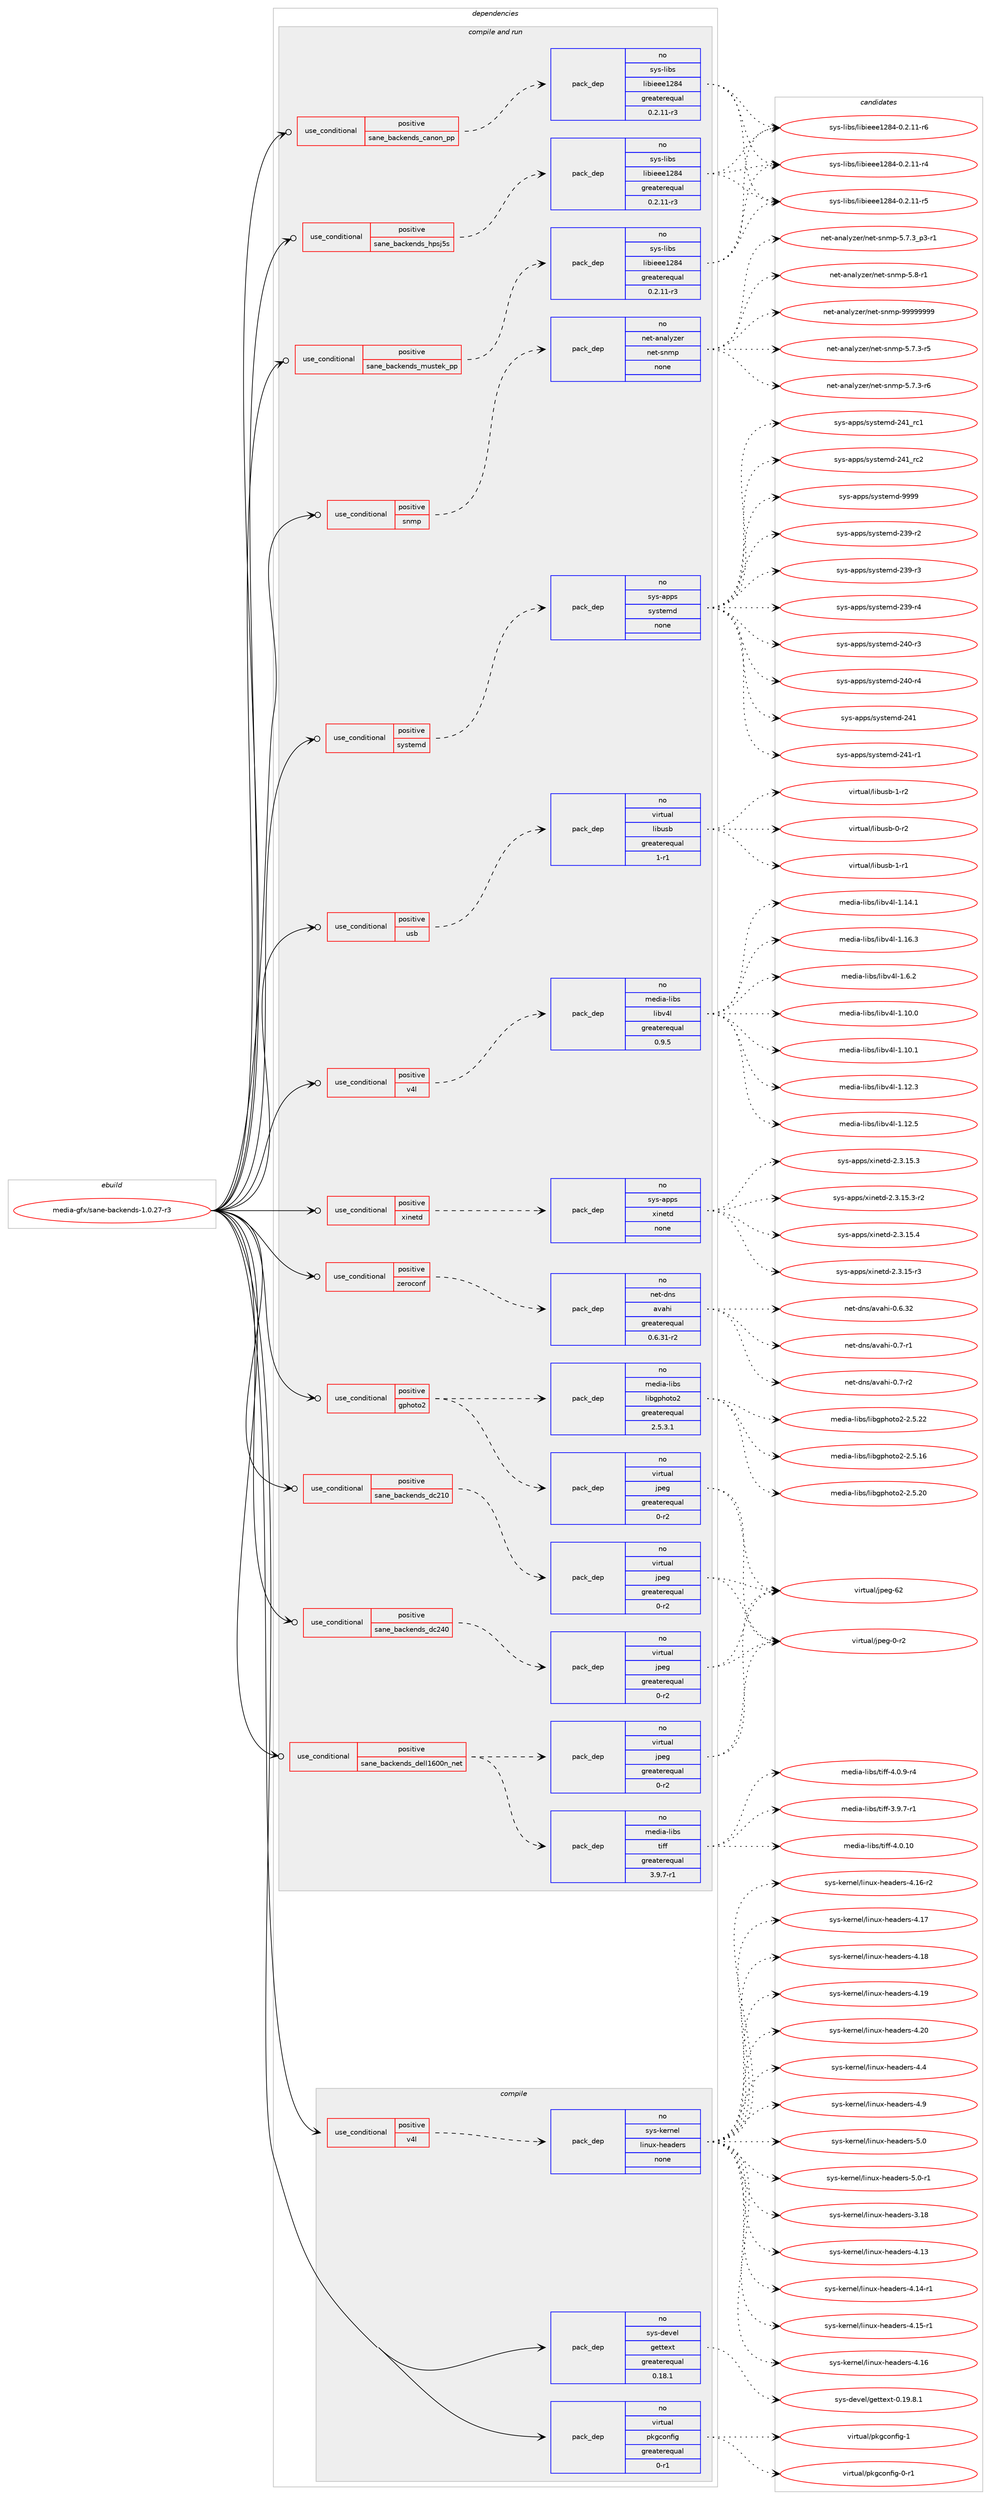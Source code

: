 digraph prolog {

# *************
# Graph options
# *************

newrank=true;
concentrate=true;
compound=true;
graph [rankdir=LR,fontname=Helvetica,fontsize=10,ranksep=1.5];#, ranksep=2.5, nodesep=0.2];
edge  [arrowhead=vee];
node  [fontname=Helvetica,fontsize=10];

# **********
# The ebuild
# **********

subgraph cluster_leftcol {
color=gray;
rank=same;
label=<<i>ebuild</i>>;
id [label="media-gfx/sane-backends-1.0.27-r3", color=red, width=4, href="../media-gfx/sane-backends-1.0.27-r3.svg"];
}

# ****************
# The dependencies
# ****************

subgraph cluster_midcol {
color=gray;
label=<<i>dependencies</i>>;
subgraph cluster_compile {
fillcolor="#eeeeee";
style=filled;
label=<<i>compile</i>>;
subgraph cond433280 {
dependency1607572 [label=<<TABLE BORDER="0" CELLBORDER="1" CELLSPACING="0" CELLPADDING="4"><TR><TD ROWSPAN="3" CELLPADDING="10">use_conditional</TD></TR><TR><TD>positive</TD></TR><TR><TD>v4l</TD></TR></TABLE>>, shape=none, color=red];
subgraph pack1148666 {
dependency1607573 [label=<<TABLE BORDER="0" CELLBORDER="1" CELLSPACING="0" CELLPADDING="4" WIDTH="220"><TR><TD ROWSPAN="6" CELLPADDING="30">pack_dep</TD></TR><TR><TD WIDTH="110">no</TD></TR><TR><TD>sys-kernel</TD></TR><TR><TD>linux-headers</TD></TR><TR><TD>none</TD></TR><TR><TD></TD></TR></TABLE>>, shape=none, color=blue];
}
dependency1607572:e -> dependency1607573:w [weight=20,style="dashed",arrowhead="vee"];
}
id:e -> dependency1607572:w [weight=20,style="solid",arrowhead="vee"];
subgraph pack1148667 {
dependency1607574 [label=<<TABLE BORDER="0" CELLBORDER="1" CELLSPACING="0" CELLPADDING="4" WIDTH="220"><TR><TD ROWSPAN="6" CELLPADDING="30">pack_dep</TD></TR><TR><TD WIDTH="110">no</TD></TR><TR><TD>sys-devel</TD></TR><TR><TD>gettext</TD></TR><TR><TD>greaterequal</TD></TR><TR><TD>0.18.1</TD></TR></TABLE>>, shape=none, color=blue];
}
id:e -> dependency1607574:w [weight=20,style="solid",arrowhead="vee"];
subgraph pack1148668 {
dependency1607575 [label=<<TABLE BORDER="0" CELLBORDER="1" CELLSPACING="0" CELLPADDING="4" WIDTH="220"><TR><TD ROWSPAN="6" CELLPADDING="30">pack_dep</TD></TR><TR><TD WIDTH="110">no</TD></TR><TR><TD>virtual</TD></TR><TR><TD>pkgconfig</TD></TR><TR><TD>greaterequal</TD></TR><TR><TD>0-r1</TD></TR></TABLE>>, shape=none, color=blue];
}
id:e -> dependency1607575:w [weight=20,style="solid",arrowhead="vee"];
}
subgraph cluster_compileandrun {
fillcolor="#eeeeee";
style=filled;
label=<<i>compile and run</i>>;
subgraph cond433281 {
dependency1607576 [label=<<TABLE BORDER="0" CELLBORDER="1" CELLSPACING="0" CELLPADDING="4"><TR><TD ROWSPAN="3" CELLPADDING="10">use_conditional</TD></TR><TR><TD>positive</TD></TR><TR><TD>gphoto2</TD></TR></TABLE>>, shape=none, color=red];
subgraph pack1148669 {
dependency1607577 [label=<<TABLE BORDER="0" CELLBORDER="1" CELLSPACING="0" CELLPADDING="4" WIDTH="220"><TR><TD ROWSPAN="6" CELLPADDING="30">pack_dep</TD></TR><TR><TD WIDTH="110">no</TD></TR><TR><TD>media-libs</TD></TR><TR><TD>libgphoto2</TD></TR><TR><TD>greaterequal</TD></TR><TR><TD>2.5.3.1</TD></TR></TABLE>>, shape=none, color=blue];
}
dependency1607576:e -> dependency1607577:w [weight=20,style="dashed",arrowhead="vee"];
subgraph pack1148670 {
dependency1607578 [label=<<TABLE BORDER="0" CELLBORDER="1" CELLSPACING="0" CELLPADDING="4" WIDTH="220"><TR><TD ROWSPAN="6" CELLPADDING="30">pack_dep</TD></TR><TR><TD WIDTH="110">no</TD></TR><TR><TD>virtual</TD></TR><TR><TD>jpeg</TD></TR><TR><TD>greaterequal</TD></TR><TR><TD>0-r2</TD></TR></TABLE>>, shape=none, color=blue];
}
dependency1607576:e -> dependency1607578:w [weight=20,style="dashed",arrowhead="vee"];
}
id:e -> dependency1607576:w [weight=20,style="solid",arrowhead="odotvee"];
subgraph cond433282 {
dependency1607579 [label=<<TABLE BORDER="0" CELLBORDER="1" CELLSPACING="0" CELLPADDING="4"><TR><TD ROWSPAN="3" CELLPADDING="10">use_conditional</TD></TR><TR><TD>positive</TD></TR><TR><TD>sane_backends_canon_pp</TD></TR></TABLE>>, shape=none, color=red];
subgraph pack1148671 {
dependency1607580 [label=<<TABLE BORDER="0" CELLBORDER="1" CELLSPACING="0" CELLPADDING="4" WIDTH="220"><TR><TD ROWSPAN="6" CELLPADDING="30">pack_dep</TD></TR><TR><TD WIDTH="110">no</TD></TR><TR><TD>sys-libs</TD></TR><TR><TD>libieee1284</TD></TR><TR><TD>greaterequal</TD></TR><TR><TD>0.2.11-r3</TD></TR></TABLE>>, shape=none, color=blue];
}
dependency1607579:e -> dependency1607580:w [weight=20,style="dashed",arrowhead="vee"];
}
id:e -> dependency1607579:w [weight=20,style="solid",arrowhead="odotvee"];
subgraph cond433283 {
dependency1607581 [label=<<TABLE BORDER="0" CELLBORDER="1" CELLSPACING="0" CELLPADDING="4"><TR><TD ROWSPAN="3" CELLPADDING="10">use_conditional</TD></TR><TR><TD>positive</TD></TR><TR><TD>sane_backends_dc210</TD></TR></TABLE>>, shape=none, color=red];
subgraph pack1148672 {
dependency1607582 [label=<<TABLE BORDER="0" CELLBORDER="1" CELLSPACING="0" CELLPADDING="4" WIDTH="220"><TR><TD ROWSPAN="6" CELLPADDING="30">pack_dep</TD></TR><TR><TD WIDTH="110">no</TD></TR><TR><TD>virtual</TD></TR><TR><TD>jpeg</TD></TR><TR><TD>greaterequal</TD></TR><TR><TD>0-r2</TD></TR></TABLE>>, shape=none, color=blue];
}
dependency1607581:e -> dependency1607582:w [weight=20,style="dashed",arrowhead="vee"];
}
id:e -> dependency1607581:w [weight=20,style="solid",arrowhead="odotvee"];
subgraph cond433284 {
dependency1607583 [label=<<TABLE BORDER="0" CELLBORDER="1" CELLSPACING="0" CELLPADDING="4"><TR><TD ROWSPAN="3" CELLPADDING="10">use_conditional</TD></TR><TR><TD>positive</TD></TR><TR><TD>sane_backends_dc240</TD></TR></TABLE>>, shape=none, color=red];
subgraph pack1148673 {
dependency1607584 [label=<<TABLE BORDER="0" CELLBORDER="1" CELLSPACING="0" CELLPADDING="4" WIDTH="220"><TR><TD ROWSPAN="6" CELLPADDING="30">pack_dep</TD></TR><TR><TD WIDTH="110">no</TD></TR><TR><TD>virtual</TD></TR><TR><TD>jpeg</TD></TR><TR><TD>greaterequal</TD></TR><TR><TD>0-r2</TD></TR></TABLE>>, shape=none, color=blue];
}
dependency1607583:e -> dependency1607584:w [weight=20,style="dashed",arrowhead="vee"];
}
id:e -> dependency1607583:w [weight=20,style="solid",arrowhead="odotvee"];
subgraph cond433285 {
dependency1607585 [label=<<TABLE BORDER="0" CELLBORDER="1" CELLSPACING="0" CELLPADDING="4"><TR><TD ROWSPAN="3" CELLPADDING="10">use_conditional</TD></TR><TR><TD>positive</TD></TR><TR><TD>sane_backends_dell1600n_net</TD></TR></TABLE>>, shape=none, color=red];
subgraph pack1148674 {
dependency1607586 [label=<<TABLE BORDER="0" CELLBORDER="1" CELLSPACING="0" CELLPADDING="4" WIDTH="220"><TR><TD ROWSPAN="6" CELLPADDING="30">pack_dep</TD></TR><TR><TD WIDTH="110">no</TD></TR><TR><TD>virtual</TD></TR><TR><TD>jpeg</TD></TR><TR><TD>greaterequal</TD></TR><TR><TD>0-r2</TD></TR></TABLE>>, shape=none, color=blue];
}
dependency1607585:e -> dependency1607586:w [weight=20,style="dashed",arrowhead="vee"];
subgraph pack1148675 {
dependency1607587 [label=<<TABLE BORDER="0" CELLBORDER="1" CELLSPACING="0" CELLPADDING="4" WIDTH="220"><TR><TD ROWSPAN="6" CELLPADDING="30">pack_dep</TD></TR><TR><TD WIDTH="110">no</TD></TR><TR><TD>media-libs</TD></TR><TR><TD>tiff</TD></TR><TR><TD>greaterequal</TD></TR><TR><TD>3.9.7-r1</TD></TR></TABLE>>, shape=none, color=blue];
}
dependency1607585:e -> dependency1607587:w [weight=20,style="dashed",arrowhead="vee"];
}
id:e -> dependency1607585:w [weight=20,style="solid",arrowhead="odotvee"];
subgraph cond433286 {
dependency1607588 [label=<<TABLE BORDER="0" CELLBORDER="1" CELLSPACING="0" CELLPADDING="4"><TR><TD ROWSPAN="3" CELLPADDING="10">use_conditional</TD></TR><TR><TD>positive</TD></TR><TR><TD>sane_backends_hpsj5s</TD></TR></TABLE>>, shape=none, color=red];
subgraph pack1148676 {
dependency1607589 [label=<<TABLE BORDER="0" CELLBORDER="1" CELLSPACING="0" CELLPADDING="4" WIDTH="220"><TR><TD ROWSPAN="6" CELLPADDING="30">pack_dep</TD></TR><TR><TD WIDTH="110">no</TD></TR><TR><TD>sys-libs</TD></TR><TR><TD>libieee1284</TD></TR><TR><TD>greaterequal</TD></TR><TR><TD>0.2.11-r3</TD></TR></TABLE>>, shape=none, color=blue];
}
dependency1607588:e -> dependency1607589:w [weight=20,style="dashed",arrowhead="vee"];
}
id:e -> dependency1607588:w [weight=20,style="solid",arrowhead="odotvee"];
subgraph cond433287 {
dependency1607590 [label=<<TABLE BORDER="0" CELLBORDER="1" CELLSPACING="0" CELLPADDING="4"><TR><TD ROWSPAN="3" CELLPADDING="10">use_conditional</TD></TR><TR><TD>positive</TD></TR><TR><TD>sane_backends_mustek_pp</TD></TR></TABLE>>, shape=none, color=red];
subgraph pack1148677 {
dependency1607591 [label=<<TABLE BORDER="0" CELLBORDER="1" CELLSPACING="0" CELLPADDING="4" WIDTH="220"><TR><TD ROWSPAN="6" CELLPADDING="30">pack_dep</TD></TR><TR><TD WIDTH="110">no</TD></TR><TR><TD>sys-libs</TD></TR><TR><TD>libieee1284</TD></TR><TR><TD>greaterequal</TD></TR><TR><TD>0.2.11-r3</TD></TR></TABLE>>, shape=none, color=blue];
}
dependency1607590:e -> dependency1607591:w [weight=20,style="dashed",arrowhead="vee"];
}
id:e -> dependency1607590:w [weight=20,style="solid",arrowhead="odotvee"];
subgraph cond433288 {
dependency1607592 [label=<<TABLE BORDER="0" CELLBORDER="1" CELLSPACING="0" CELLPADDING="4"><TR><TD ROWSPAN="3" CELLPADDING="10">use_conditional</TD></TR><TR><TD>positive</TD></TR><TR><TD>snmp</TD></TR></TABLE>>, shape=none, color=red];
subgraph pack1148678 {
dependency1607593 [label=<<TABLE BORDER="0" CELLBORDER="1" CELLSPACING="0" CELLPADDING="4" WIDTH="220"><TR><TD ROWSPAN="6" CELLPADDING="30">pack_dep</TD></TR><TR><TD WIDTH="110">no</TD></TR><TR><TD>net-analyzer</TD></TR><TR><TD>net-snmp</TD></TR><TR><TD>none</TD></TR><TR><TD></TD></TR></TABLE>>, shape=none, color=blue];
}
dependency1607592:e -> dependency1607593:w [weight=20,style="dashed",arrowhead="vee"];
}
id:e -> dependency1607592:w [weight=20,style="solid",arrowhead="odotvee"];
subgraph cond433289 {
dependency1607594 [label=<<TABLE BORDER="0" CELLBORDER="1" CELLSPACING="0" CELLPADDING="4"><TR><TD ROWSPAN="3" CELLPADDING="10">use_conditional</TD></TR><TR><TD>positive</TD></TR><TR><TD>systemd</TD></TR></TABLE>>, shape=none, color=red];
subgraph pack1148679 {
dependency1607595 [label=<<TABLE BORDER="0" CELLBORDER="1" CELLSPACING="0" CELLPADDING="4" WIDTH="220"><TR><TD ROWSPAN="6" CELLPADDING="30">pack_dep</TD></TR><TR><TD WIDTH="110">no</TD></TR><TR><TD>sys-apps</TD></TR><TR><TD>systemd</TD></TR><TR><TD>none</TD></TR><TR><TD></TD></TR></TABLE>>, shape=none, color=blue];
}
dependency1607594:e -> dependency1607595:w [weight=20,style="dashed",arrowhead="vee"];
}
id:e -> dependency1607594:w [weight=20,style="solid",arrowhead="odotvee"];
subgraph cond433290 {
dependency1607596 [label=<<TABLE BORDER="0" CELLBORDER="1" CELLSPACING="0" CELLPADDING="4"><TR><TD ROWSPAN="3" CELLPADDING="10">use_conditional</TD></TR><TR><TD>positive</TD></TR><TR><TD>usb</TD></TR></TABLE>>, shape=none, color=red];
subgraph pack1148680 {
dependency1607597 [label=<<TABLE BORDER="0" CELLBORDER="1" CELLSPACING="0" CELLPADDING="4" WIDTH="220"><TR><TD ROWSPAN="6" CELLPADDING="30">pack_dep</TD></TR><TR><TD WIDTH="110">no</TD></TR><TR><TD>virtual</TD></TR><TR><TD>libusb</TD></TR><TR><TD>greaterequal</TD></TR><TR><TD>1-r1</TD></TR></TABLE>>, shape=none, color=blue];
}
dependency1607596:e -> dependency1607597:w [weight=20,style="dashed",arrowhead="vee"];
}
id:e -> dependency1607596:w [weight=20,style="solid",arrowhead="odotvee"];
subgraph cond433291 {
dependency1607598 [label=<<TABLE BORDER="0" CELLBORDER="1" CELLSPACING="0" CELLPADDING="4"><TR><TD ROWSPAN="3" CELLPADDING="10">use_conditional</TD></TR><TR><TD>positive</TD></TR><TR><TD>v4l</TD></TR></TABLE>>, shape=none, color=red];
subgraph pack1148681 {
dependency1607599 [label=<<TABLE BORDER="0" CELLBORDER="1" CELLSPACING="0" CELLPADDING="4" WIDTH="220"><TR><TD ROWSPAN="6" CELLPADDING="30">pack_dep</TD></TR><TR><TD WIDTH="110">no</TD></TR><TR><TD>media-libs</TD></TR><TR><TD>libv4l</TD></TR><TR><TD>greaterequal</TD></TR><TR><TD>0.9.5</TD></TR></TABLE>>, shape=none, color=blue];
}
dependency1607598:e -> dependency1607599:w [weight=20,style="dashed",arrowhead="vee"];
}
id:e -> dependency1607598:w [weight=20,style="solid",arrowhead="odotvee"];
subgraph cond433292 {
dependency1607600 [label=<<TABLE BORDER="0" CELLBORDER="1" CELLSPACING="0" CELLPADDING="4"><TR><TD ROWSPAN="3" CELLPADDING="10">use_conditional</TD></TR><TR><TD>positive</TD></TR><TR><TD>xinetd</TD></TR></TABLE>>, shape=none, color=red];
subgraph pack1148682 {
dependency1607601 [label=<<TABLE BORDER="0" CELLBORDER="1" CELLSPACING="0" CELLPADDING="4" WIDTH="220"><TR><TD ROWSPAN="6" CELLPADDING="30">pack_dep</TD></TR><TR><TD WIDTH="110">no</TD></TR><TR><TD>sys-apps</TD></TR><TR><TD>xinetd</TD></TR><TR><TD>none</TD></TR><TR><TD></TD></TR></TABLE>>, shape=none, color=blue];
}
dependency1607600:e -> dependency1607601:w [weight=20,style="dashed",arrowhead="vee"];
}
id:e -> dependency1607600:w [weight=20,style="solid",arrowhead="odotvee"];
subgraph cond433293 {
dependency1607602 [label=<<TABLE BORDER="0" CELLBORDER="1" CELLSPACING="0" CELLPADDING="4"><TR><TD ROWSPAN="3" CELLPADDING="10">use_conditional</TD></TR><TR><TD>positive</TD></TR><TR><TD>zeroconf</TD></TR></TABLE>>, shape=none, color=red];
subgraph pack1148683 {
dependency1607603 [label=<<TABLE BORDER="0" CELLBORDER="1" CELLSPACING="0" CELLPADDING="4" WIDTH="220"><TR><TD ROWSPAN="6" CELLPADDING="30">pack_dep</TD></TR><TR><TD WIDTH="110">no</TD></TR><TR><TD>net-dns</TD></TR><TR><TD>avahi</TD></TR><TR><TD>greaterequal</TD></TR><TR><TD>0.6.31-r2</TD></TR></TABLE>>, shape=none, color=blue];
}
dependency1607602:e -> dependency1607603:w [weight=20,style="dashed",arrowhead="vee"];
}
id:e -> dependency1607602:w [weight=20,style="solid",arrowhead="odotvee"];
}
subgraph cluster_run {
fillcolor="#eeeeee";
style=filled;
label=<<i>run</i>>;
}
}

# **************
# The candidates
# **************

subgraph cluster_choices {
rank=same;
color=gray;
label=<<i>candidates</i>>;

subgraph choice1148666 {
color=black;
nodesep=1;
choice115121115451071011141101011084710810511011712045104101971001011141154551464956 [label="sys-kernel/linux-headers-3.18", color=red, width=4,href="../sys-kernel/linux-headers-3.18.svg"];
choice115121115451071011141101011084710810511011712045104101971001011141154552464951 [label="sys-kernel/linux-headers-4.13", color=red, width=4,href="../sys-kernel/linux-headers-4.13.svg"];
choice1151211154510710111411010110847108105110117120451041019710010111411545524649524511449 [label="sys-kernel/linux-headers-4.14-r1", color=red, width=4,href="../sys-kernel/linux-headers-4.14-r1.svg"];
choice1151211154510710111411010110847108105110117120451041019710010111411545524649534511449 [label="sys-kernel/linux-headers-4.15-r1", color=red, width=4,href="../sys-kernel/linux-headers-4.15-r1.svg"];
choice115121115451071011141101011084710810511011712045104101971001011141154552464954 [label="sys-kernel/linux-headers-4.16", color=red, width=4,href="../sys-kernel/linux-headers-4.16.svg"];
choice1151211154510710111411010110847108105110117120451041019710010111411545524649544511450 [label="sys-kernel/linux-headers-4.16-r2", color=red, width=4,href="../sys-kernel/linux-headers-4.16-r2.svg"];
choice115121115451071011141101011084710810511011712045104101971001011141154552464955 [label="sys-kernel/linux-headers-4.17", color=red, width=4,href="../sys-kernel/linux-headers-4.17.svg"];
choice115121115451071011141101011084710810511011712045104101971001011141154552464956 [label="sys-kernel/linux-headers-4.18", color=red, width=4,href="../sys-kernel/linux-headers-4.18.svg"];
choice115121115451071011141101011084710810511011712045104101971001011141154552464957 [label="sys-kernel/linux-headers-4.19", color=red, width=4,href="../sys-kernel/linux-headers-4.19.svg"];
choice115121115451071011141101011084710810511011712045104101971001011141154552465048 [label="sys-kernel/linux-headers-4.20", color=red, width=4,href="../sys-kernel/linux-headers-4.20.svg"];
choice1151211154510710111411010110847108105110117120451041019710010111411545524652 [label="sys-kernel/linux-headers-4.4", color=red, width=4,href="../sys-kernel/linux-headers-4.4.svg"];
choice1151211154510710111411010110847108105110117120451041019710010111411545524657 [label="sys-kernel/linux-headers-4.9", color=red, width=4,href="../sys-kernel/linux-headers-4.9.svg"];
choice1151211154510710111411010110847108105110117120451041019710010111411545534648 [label="sys-kernel/linux-headers-5.0", color=red, width=4,href="../sys-kernel/linux-headers-5.0.svg"];
choice11512111545107101114110101108471081051101171204510410197100101114115455346484511449 [label="sys-kernel/linux-headers-5.0-r1", color=red, width=4,href="../sys-kernel/linux-headers-5.0-r1.svg"];
dependency1607573:e -> choice115121115451071011141101011084710810511011712045104101971001011141154551464956:w [style=dotted,weight="100"];
dependency1607573:e -> choice115121115451071011141101011084710810511011712045104101971001011141154552464951:w [style=dotted,weight="100"];
dependency1607573:e -> choice1151211154510710111411010110847108105110117120451041019710010111411545524649524511449:w [style=dotted,weight="100"];
dependency1607573:e -> choice1151211154510710111411010110847108105110117120451041019710010111411545524649534511449:w [style=dotted,weight="100"];
dependency1607573:e -> choice115121115451071011141101011084710810511011712045104101971001011141154552464954:w [style=dotted,weight="100"];
dependency1607573:e -> choice1151211154510710111411010110847108105110117120451041019710010111411545524649544511450:w [style=dotted,weight="100"];
dependency1607573:e -> choice115121115451071011141101011084710810511011712045104101971001011141154552464955:w [style=dotted,weight="100"];
dependency1607573:e -> choice115121115451071011141101011084710810511011712045104101971001011141154552464956:w [style=dotted,weight="100"];
dependency1607573:e -> choice115121115451071011141101011084710810511011712045104101971001011141154552464957:w [style=dotted,weight="100"];
dependency1607573:e -> choice115121115451071011141101011084710810511011712045104101971001011141154552465048:w [style=dotted,weight="100"];
dependency1607573:e -> choice1151211154510710111411010110847108105110117120451041019710010111411545524652:w [style=dotted,weight="100"];
dependency1607573:e -> choice1151211154510710111411010110847108105110117120451041019710010111411545524657:w [style=dotted,weight="100"];
dependency1607573:e -> choice1151211154510710111411010110847108105110117120451041019710010111411545534648:w [style=dotted,weight="100"];
dependency1607573:e -> choice11512111545107101114110101108471081051101171204510410197100101114115455346484511449:w [style=dotted,weight="100"];
}
subgraph choice1148667 {
color=black;
nodesep=1;
choice1151211154510010111810110847103101116116101120116454846495746564649 [label="sys-devel/gettext-0.19.8.1", color=red, width=4,href="../sys-devel/gettext-0.19.8.1.svg"];
dependency1607574:e -> choice1151211154510010111810110847103101116116101120116454846495746564649:w [style=dotted,weight="100"];
}
subgraph choice1148668 {
color=black;
nodesep=1;
choice11810511411611797108471121071039911111010210510345484511449 [label="virtual/pkgconfig-0-r1", color=red, width=4,href="../virtual/pkgconfig-0-r1.svg"];
choice1181051141161179710847112107103991111101021051034549 [label="virtual/pkgconfig-1", color=red, width=4,href="../virtual/pkgconfig-1.svg"];
dependency1607575:e -> choice11810511411611797108471121071039911111010210510345484511449:w [style=dotted,weight="100"];
dependency1607575:e -> choice1181051141161179710847112107103991111101021051034549:w [style=dotted,weight="100"];
}
subgraph choice1148669 {
color=black;
nodesep=1;
choice10910110010597451081059811547108105981031121041111161115045504653464954 [label="media-libs/libgphoto2-2.5.16", color=red, width=4,href="../media-libs/libgphoto2-2.5.16.svg"];
choice10910110010597451081059811547108105981031121041111161115045504653465048 [label="media-libs/libgphoto2-2.5.20", color=red, width=4,href="../media-libs/libgphoto2-2.5.20.svg"];
choice10910110010597451081059811547108105981031121041111161115045504653465050 [label="media-libs/libgphoto2-2.5.22", color=red, width=4,href="../media-libs/libgphoto2-2.5.22.svg"];
dependency1607577:e -> choice10910110010597451081059811547108105981031121041111161115045504653464954:w [style=dotted,weight="100"];
dependency1607577:e -> choice10910110010597451081059811547108105981031121041111161115045504653465048:w [style=dotted,weight="100"];
dependency1607577:e -> choice10910110010597451081059811547108105981031121041111161115045504653465050:w [style=dotted,weight="100"];
}
subgraph choice1148670 {
color=black;
nodesep=1;
choice118105114116117971084710611210110345484511450 [label="virtual/jpeg-0-r2", color=red, width=4,href="../virtual/jpeg-0-r2.svg"];
choice1181051141161179710847106112101103455450 [label="virtual/jpeg-62", color=red, width=4,href="../virtual/jpeg-62.svg"];
dependency1607578:e -> choice118105114116117971084710611210110345484511450:w [style=dotted,weight="100"];
dependency1607578:e -> choice1181051141161179710847106112101103455450:w [style=dotted,weight="100"];
}
subgraph choice1148671 {
color=black;
nodesep=1;
choice1151211154510810598115471081059810510110110149505652454846504649494511452 [label="sys-libs/libieee1284-0.2.11-r4", color=red, width=4,href="../sys-libs/libieee1284-0.2.11-r4.svg"];
choice1151211154510810598115471081059810510110110149505652454846504649494511453 [label="sys-libs/libieee1284-0.2.11-r5", color=red, width=4,href="../sys-libs/libieee1284-0.2.11-r5.svg"];
choice1151211154510810598115471081059810510110110149505652454846504649494511454 [label="sys-libs/libieee1284-0.2.11-r6", color=red, width=4,href="../sys-libs/libieee1284-0.2.11-r6.svg"];
dependency1607580:e -> choice1151211154510810598115471081059810510110110149505652454846504649494511452:w [style=dotted,weight="100"];
dependency1607580:e -> choice1151211154510810598115471081059810510110110149505652454846504649494511453:w [style=dotted,weight="100"];
dependency1607580:e -> choice1151211154510810598115471081059810510110110149505652454846504649494511454:w [style=dotted,weight="100"];
}
subgraph choice1148672 {
color=black;
nodesep=1;
choice118105114116117971084710611210110345484511450 [label="virtual/jpeg-0-r2", color=red, width=4,href="../virtual/jpeg-0-r2.svg"];
choice1181051141161179710847106112101103455450 [label="virtual/jpeg-62", color=red, width=4,href="../virtual/jpeg-62.svg"];
dependency1607582:e -> choice118105114116117971084710611210110345484511450:w [style=dotted,weight="100"];
dependency1607582:e -> choice1181051141161179710847106112101103455450:w [style=dotted,weight="100"];
}
subgraph choice1148673 {
color=black;
nodesep=1;
choice118105114116117971084710611210110345484511450 [label="virtual/jpeg-0-r2", color=red, width=4,href="../virtual/jpeg-0-r2.svg"];
choice1181051141161179710847106112101103455450 [label="virtual/jpeg-62", color=red, width=4,href="../virtual/jpeg-62.svg"];
dependency1607584:e -> choice118105114116117971084710611210110345484511450:w [style=dotted,weight="100"];
dependency1607584:e -> choice1181051141161179710847106112101103455450:w [style=dotted,weight="100"];
}
subgraph choice1148674 {
color=black;
nodesep=1;
choice118105114116117971084710611210110345484511450 [label="virtual/jpeg-0-r2", color=red, width=4,href="../virtual/jpeg-0-r2.svg"];
choice1181051141161179710847106112101103455450 [label="virtual/jpeg-62", color=red, width=4,href="../virtual/jpeg-62.svg"];
dependency1607586:e -> choice118105114116117971084710611210110345484511450:w [style=dotted,weight="100"];
dependency1607586:e -> choice1181051141161179710847106112101103455450:w [style=dotted,weight="100"];
}
subgraph choice1148675 {
color=black;
nodesep=1;
choice109101100105974510810598115471161051021024551465746554511449 [label="media-libs/tiff-3.9.7-r1", color=red, width=4,href="../media-libs/tiff-3.9.7-r1.svg"];
choice1091011001059745108105981154711610510210245524648464948 [label="media-libs/tiff-4.0.10", color=red, width=4,href="../media-libs/tiff-4.0.10.svg"];
choice109101100105974510810598115471161051021024552464846574511452 [label="media-libs/tiff-4.0.9-r4", color=red, width=4,href="../media-libs/tiff-4.0.9-r4.svg"];
dependency1607587:e -> choice109101100105974510810598115471161051021024551465746554511449:w [style=dotted,weight="100"];
dependency1607587:e -> choice1091011001059745108105981154711610510210245524648464948:w [style=dotted,weight="100"];
dependency1607587:e -> choice109101100105974510810598115471161051021024552464846574511452:w [style=dotted,weight="100"];
}
subgraph choice1148676 {
color=black;
nodesep=1;
choice1151211154510810598115471081059810510110110149505652454846504649494511452 [label="sys-libs/libieee1284-0.2.11-r4", color=red, width=4,href="../sys-libs/libieee1284-0.2.11-r4.svg"];
choice1151211154510810598115471081059810510110110149505652454846504649494511453 [label="sys-libs/libieee1284-0.2.11-r5", color=red, width=4,href="../sys-libs/libieee1284-0.2.11-r5.svg"];
choice1151211154510810598115471081059810510110110149505652454846504649494511454 [label="sys-libs/libieee1284-0.2.11-r6", color=red, width=4,href="../sys-libs/libieee1284-0.2.11-r6.svg"];
dependency1607589:e -> choice1151211154510810598115471081059810510110110149505652454846504649494511452:w [style=dotted,weight="100"];
dependency1607589:e -> choice1151211154510810598115471081059810510110110149505652454846504649494511453:w [style=dotted,weight="100"];
dependency1607589:e -> choice1151211154510810598115471081059810510110110149505652454846504649494511454:w [style=dotted,weight="100"];
}
subgraph choice1148677 {
color=black;
nodesep=1;
choice1151211154510810598115471081059810510110110149505652454846504649494511452 [label="sys-libs/libieee1284-0.2.11-r4", color=red, width=4,href="../sys-libs/libieee1284-0.2.11-r4.svg"];
choice1151211154510810598115471081059810510110110149505652454846504649494511453 [label="sys-libs/libieee1284-0.2.11-r5", color=red, width=4,href="../sys-libs/libieee1284-0.2.11-r5.svg"];
choice1151211154510810598115471081059810510110110149505652454846504649494511454 [label="sys-libs/libieee1284-0.2.11-r6", color=red, width=4,href="../sys-libs/libieee1284-0.2.11-r6.svg"];
dependency1607591:e -> choice1151211154510810598115471081059810510110110149505652454846504649494511452:w [style=dotted,weight="100"];
dependency1607591:e -> choice1151211154510810598115471081059810510110110149505652454846504649494511453:w [style=dotted,weight="100"];
dependency1607591:e -> choice1151211154510810598115471081059810510110110149505652454846504649494511454:w [style=dotted,weight="100"];
}
subgraph choice1148678 {
color=black;
nodesep=1;
choice11010111645971109710812112210111447110101116451151101091124553465546514511453 [label="net-analyzer/net-snmp-5.7.3-r5", color=red, width=4,href="../net-analyzer/net-snmp-5.7.3-r5.svg"];
choice11010111645971109710812112210111447110101116451151101091124553465546514511454 [label="net-analyzer/net-snmp-5.7.3-r6", color=red, width=4,href="../net-analyzer/net-snmp-5.7.3-r6.svg"];
choice110101116459711097108121122101114471101011164511511010911245534655465195112514511449 [label="net-analyzer/net-snmp-5.7.3_p3-r1", color=red, width=4,href="../net-analyzer/net-snmp-5.7.3_p3-r1.svg"];
choice1101011164597110971081211221011144711010111645115110109112455346564511449 [label="net-analyzer/net-snmp-5.8-r1", color=red, width=4,href="../net-analyzer/net-snmp-5.8-r1.svg"];
choice1101011164597110971081211221011144711010111645115110109112455757575757575757 [label="net-analyzer/net-snmp-99999999", color=red, width=4,href="../net-analyzer/net-snmp-99999999.svg"];
dependency1607593:e -> choice11010111645971109710812112210111447110101116451151101091124553465546514511453:w [style=dotted,weight="100"];
dependency1607593:e -> choice11010111645971109710812112210111447110101116451151101091124553465546514511454:w [style=dotted,weight="100"];
dependency1607593:e -> choice110101116459711097108121122101114471101011164511511010911245534655465195112514511449:w [style=dotted,weight="100"];
dependency1607593:e -> choice1101011164597110971081211221011144711010111645115110109112455346564511449:w [style=dotted,weight="100"];
dependency1607593:e -> choice1101011164597110971081211221011144711010111645115110109112455757575757575757:w [style=dotted,weight="100"];
}
subgraph choice1148679 {
color=black;
nodesep=1;
choice115121115459711211211547115121115116101109100455051574511450 [label="sys-apps/systemd-239-r2", color=red, width=4,href="../sys-apps/systemd-239-r2.svg"];
choice115121115459711211211547115121115116101109100455051574511451 [label="sys-apps/systemd-239-r3", color=red, width=4,href="../sys-apps/systemd-239-r3.svg"];
choice115121115459711211211547115121115116101109100455051574511452 [label="sys-apps/systemd-239-r4", color=red, width=4,href="../sys-apps/systemd-239-r4.svg"];
choice115121115459711211211547115121115116101109100455052484511451 [label="sys-apps/systemd-240-r3", color=red, width=4,href="../sys-apps/systemd-240-r3.svg"];
choice115121115459711211211547115121115116101109100455052484511452 [label="sys-apps/systemd-240-r4", color=red, width=4,href="../sys-apps/systemd-240-r4.svg"];
choice11512111545971121121154711512111511610110910045505249 [label="sys-apps/systemd-241", color=red, width=4,href="../sys-apps/systemd-241.svg"];
choice115121115459711211211547115121115116101109100455052494511449 [label="sys-apps/systemd-241-r1", color=red, width=4,href="../sys-apps/systemd-241-r1.svg"];
choice11512111545971121121154711512111511610110910045505249951149949 [label="sys-apps/systemd-241_rc1", color=red, width=4,href="../sys-apps/systemd-241_rc1.svg"];
choice11512111545971121121154711512111511610110910045505249951149950 [label="sys-apps/systemd-241_rc2", color=red, width=4,href="../sys-apps/systemd-241_rc2.svg"];
choice1151211154597112112115471151211151161011091004557575757 [label="sys-apps/systemd-9999", color=red, width=4,href="../sys-apps/systemd-9999.svg"];
dependency1607595:e -> choice115121115459711211211547115121115116101109100455051574511450:w [style=dotted,weight="100"];
dependency1607595:e -> choice115121115459711211211547115121115116101109100455051574511451:w [style=dotted,weight="100"];
dependency1607595:e -> choice115121115459711211211547115121115116101109100455051574511452:w [style=dotted,weight="100"];
dependency1607595:e -> choice115121115459711211211547115121115116101109100455052484511451:w [style=dotted,weight="100"];
dependency1607595:e -> choice115121115459711211211547115121115116101109100455052484511452:w [style=dotted,weight="100"];
dependency1607595:e -> choice11512111545971121121154711512111511610110910045505249:w [style=dotted,weight="100"];
dependency1607595:e -> choice115121115459711211211547115121115116101109100455052494511449:w [style=dotted,weight="100"];
dependency1607595:e -> choice11512111545971121121154711512111511610110910045505249951149949:w [style=dotted,weight="100"];
dependency1607595:e -> choice11512111545971121121154711512111511610110910045505249951149950:w [style=dotted,weight="100"];
dependency1607595:e -> choice1151211154597112112115471151211151161011091004557575757:w [style=dotted,weight="100"];
}
subgraph choice1148680 {
color=black;
nodesep=1;
choice1181051141161179710847108105981171159845484511450 [label="virtual/libusb-0-r2", color=red, width=4,href="../virtual/libusb-0-r2.svg"];
choice1181051141161179710847108105981171159845494511449 [label="virtual/libusb-1-r1", color=red, width=4,href="../virtual/libusb-1-r1.svg"];
choice1181051141161179710847108105981171159845494511450 [label="virtual/libusb-1-r2", color=red, width=4,href="../virtual/libusb-1-r2.svg"];
dependency1607597:e -> choice1181051141161179710847108105981171159845484511450:w [style=dotted,weight="100"];
dependency1607597:e -> choice1181051141161179710847108105981171159845494511449:w [style=dotted,weight="100"];
dependency1607597:e -> choice1181051141161179710847108105981171159845494511450:w [style=dotted,weight="100"];
}
subgraph choice1148681 {
color=black;
nodesep=1;
choice10910110010597451081059811547108105981185210845494649484648 [label="media-libs/libv4l-1.10.0", color=red, width=4,href="../media-libs/libv4l-1.10.0.svg"];
choice10910110010597451081059811547108105981185210845494649484649 [label="media-libs/libv4l-1.10.1", color=red, width=4,href="../media-libs/libv4l-1.10.1.svg"];
choice10910110010597451081059811547108105981185210845494649504651 [label="media-libs/libv4l-1.12.3", color=red, width=4,href="../media-libs/libv4l-1.12.3.svg"];
choice10910110010597451081059811547108105981185210845494649504653 [label="media-libs/libv4l-1.12.5", color=red, width=4,href="../media-libs/libv4l-1.12.5.svg"];
choice10910110010597451081059811547108105981185210845494649524649 [label="media-libs/libv4l-1.14.1", color=red, width=4,href="../media-libs/libv4l-1.14.1.svg"];
choice10910110010597451081059811547108105981185210845494649544651 [label="media-libs/libv4l-1.16.3", color=red, width=4,href="../media-libs/libv4l-1.16.3.svg"];
choice109101100105974510810598115471081059811852108454946544650 [label="media-libs/libv4l-1.6.2", color=red, width=4,href="../media-libs/libv4l-1.6.2.svg"];
dependency1607599:e -> choice10910110010597451081059811547108105981185210845494649484648:w [style=dotted,weight="100"];
dependency1607599:e -> choice10910110010597451081059811547108105981185210845494649484649:w [style=dotted,weight="100"];
dependency1607599:e -> choice10910110010597451081059811547108105981185210845494649504651:w [style=dotted,weight="100"];
dependency1607599:e -> choice10910110010597451081059811547108105981185210845494649504653:w [style=dotted,weight="100"];
dependency1607599:e -> choice10910110010597451081059811547108105981185210845494649524649:w [style=dotted,weight="100"];
dependency1607599:e -> choice10910110010597451081059811547108105981185210845494649544651:w [style=dotted,weight="100"];
dependency1607599:e -> choice109101100105974510810598115471081059811852108454946544650:w [style=dotted,weight="100"];
}
subgraph choice1148682 {
color=black;
nodesep=1;
choice115121115459711211211547120105110101116100455046514649534511451 [label="sys-apps/xinetd-2.3.15-r3", color=red, width=4,href="../sys-apps/xinetd-2.3.15-r3.svg"];
choice115121115459711211211547120105110101116100455046514649534651 [label="sys-apps/xinetd-2.3.15.3", color=red, width=4,href="../sys-apps/xinetd-2.3.15.3.svg"];
choice1151211154597112112115471201051101011161004550465146495346514511450 [label="sys-apps/xinetd-2.3.15.3-r2", color=red, width=4,href="../sys-apps/xinetd-2.3.15.3-r2.svg"];
choice115121115459711211211547120105110101116100455046514649534652 [label="sys-apps/xinetd-2.3.15.4", color=red, width=4,href="../sys-apps/xinetd-2.3.15.4.svg"];
dependency1607601:e -> choice115121115459711211211547120105110101116100455046514649534511451:w [style=dotted,weight="100"];
dependency1607601:e -> choice115121115459711211211547120105110101116100455046514649534651:w [style=dotted,weight="100"];
dependency1607601:e -> choice1151211154597112112115471201051101011161004550465146495346514511450:w [style=dotted,weight="100"];
dependency1607601:e -> choice115121115459711211211547120105110101116100455046514649534652:w [style=dotted,weight="100"];
}
subgraph choice1148683 {
color=black;
nodesep=1;
choice1101011164510011011547971189710410545484654465150 [label="net-dns/avahi-0.6.32", color=red, width=4,href="../net-dns/avahi-0.6.32.svg"];
choice11010111645100110115479711897104105454846554511449 [label="net-dns/avahi-0.7-r1", color=red, width=4,href="../net-dns/avahi-0.7-r1.svg"];
choice11010111645100110115479711897104105454846554511450 [label="net-dns/avahi-0.7-r2", color=red, width=4,href="../net-dns/avahi-0.7-r2.svg"];
dependency1607603:e -> choice1101011164510011011547971189710410545484654465150:w [style=dotted,weight="100"];
dependency1607603:e -> choice11010111645100110115479711897104105454846554511449:w [style=dotted,weight="100"];
dependency1607603:e -> choice11010111645100110115479711897104105454846554511450:w [style=dotted,weight="100"];
}
}

}
